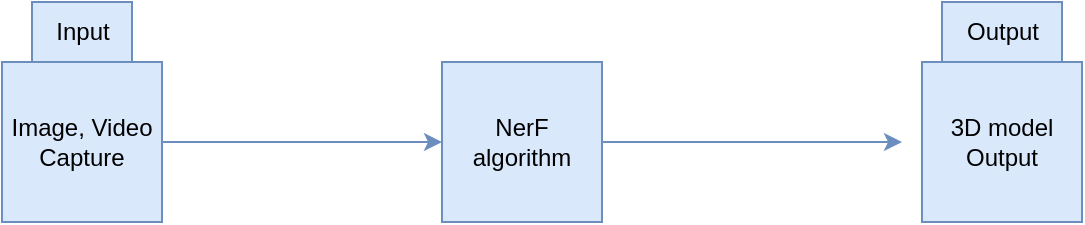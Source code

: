 <mxfile version="21.8.2" type="device">
  <diagram name="Page-1" id="vnqgwHBTWo7i5SShYJNg">
    <mxGraphModel dx="1397" dy="731" grid="1" gridSize="10" guides="1" tooltips="1" connect="1" arrows="1" fold="1" page="1" pageScale="1" pageWidth="827" pageHeight="1169" math="0" shadow="0">
      <root>
        <mxCell id="0" />
        <mxCell id="1" parent="0" />
        <mxCell id="G60hznb2TDmh4g9iwwSK-1" value="Image, Video Capture" style="whiteSpace=wrap;html=1;aspect=fixed;fillColor=#dae8fc;strokeColor=#6c8ebf;fontFamily=Helvetica;" vertex="1" parent="1">
          <mxGeometry x="100" y="240" width="80" height="80" as="geometry" />
        </mxCell>
        <mxCell id="G60hznb2TDmh4g9iwwSK-2" value="NerF algorithm" style="whiteSpace=wrap;html=1;aspect=fixed;fillColor=#dae8fc;strokeColor=#6c8ebf;fontFamily=Helvetica;" vertex="1" parent="1">
          <mxGeometry x="320" y="240" width="80" height="80" as="geometry" />
        </mxCell>
        <mxCell id="G60hznb2TDmh4g9iwwSK-3" value="3D model Output" style="whiteSpace=wrap;html=1;aspect=fixed;fillColor=#dae8fc;strokeColor=#6c8ebf;fontFamily=Helvetica;" vertex="1" parent="1">
          <mxGeometry x="560" y="240" width="80" height="80" as="geometry" />
        </mxCell>
        <mxCell id="G60hznb2TDmh4g9iwwSK-4" value="Input" style="text;html=1;align=center;verticalAlign=middle;resizable=0;points=[];autosize=1;strokeColor=#6c8ebf;fillColor=#dae8fc;fontFamily=Helvetica;" vertex="1" parent="1">
          <mxGeometry x="115" y="210" width="50" height="30" as="geometry" />
        </mxCell>
        <mxCell id="G60hznb2TDmh4g9iwwSK-5" value="Output" style="text;html=1;align=center;verticalAlign=middle;resizable=0;points=[];autosize=1;strokeColor=#6c8ebf;fillColor=#dae8fc;fontFamily=Helvetica;" vertex="1" parent="1">
          <mxGeometry x="570" y="210" width="60" height="30" as="geometry" />
        </mxCell>
        <mxCell id="G60hznb2TDmh4g9iwwSK-6" value="" style="endArrow=classic;html=1;rounded=0;exitX=1;exitY=0.5;exitDx=0;exitDy=0;fillColor=#dae8fc;strokeColor=#6c8ebf;fontFamily=Helvetica;" edge="1" parent="1" source="G60hznb2TDmh4g9iwwSK-2">
          <mxGeometry width="50" height="50" relative="1" as="geometry">
            <mxPoint x="460" y="305" as="sourcePoint" />
            <mxPoint x="550" y="280" as="targetPoint" />
          </mxGeometry>
        </mxCell>
        <mxCell id="G60hznb2TDmh4g9iwwSK-7" value="" style="endArrow=classic;html=1;rounded=0;exitX=1;exitY=0.5;exitDx=0;exitDy=0;entryX=0;entryY=0.5;entryDx=0;entryDy=0;fillColor=#dae8fc;strokeColor=#6c8ebf;fontFamily=Helvetica;" edge="1" parent="1" source="G60hznb2TDmh4g9iwwSK-1" target="G60hznb2TDmh4g9iwwSK-2">
          <mxGeometry width="50" height="50" relative="1" as="geometry">
            <mxPoint x="210" y="305" as="sourcePoint" />
            <mxPoint x="260" y="255" as="targetPoint" />
          </mxGeometry>
        </mxCell>
      </root>
    </mxGraphModel>
  </diagram>
</mxfile>
